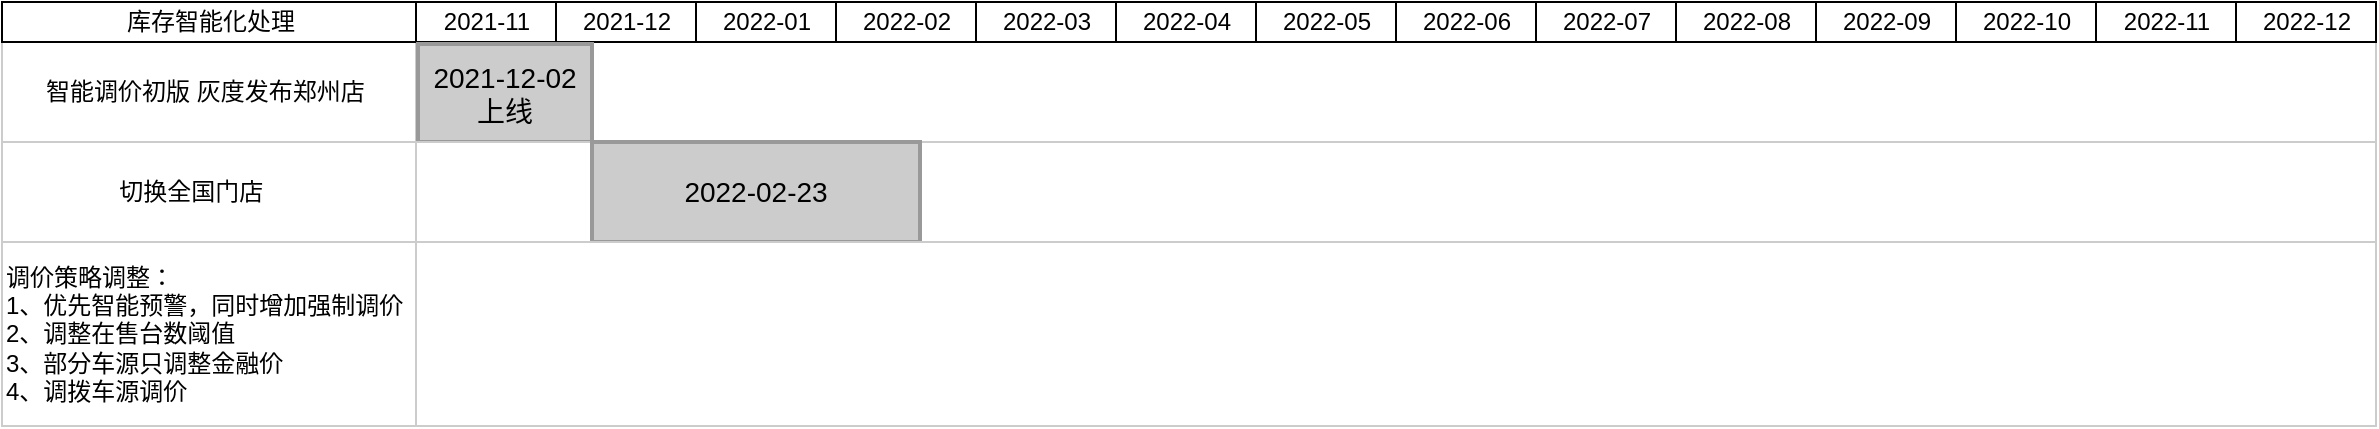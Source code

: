 <mxfile version="20.0.4" type="github">
  <diagram name="Page-1" id="fc2ac565-0d4e-3f0d-88b0-a54af1634ed7">
    <mxGraphModel dx="1258" dy="490" grid="0" gridSize="10" guides="1" tooltips="1" connect="0" arrows="1" fold="1" page="1" pageScale="1.5" pageWidth="1169" pageHeight="827" background="none" math="0" shadow="0">
      <root>
        <mxCell id="0" style=";html=1;" />
        <mxCell id="1" style=";html=1;" parent="0" />
        <mxCell id="75" value="&amp;nbsp; &amp;nbsp; &amp;nbsp; 智能调价初版 灰度发布郑州店" style="align=left;strokeColor=#CCCCCC;html=1;" parent="1" vertex="1">
          <mxGeometry x="410" y="150" width="207" height="50" as="geometry" />
        </mxCell>
        <mxCell id="2" value="库存智能化处理" style="strokeWidth=1;fontStyle=0;html=1;" parent="1" vertex="1">
          <mxGeometry x="410" y="130" width="207" height="20" as="geometry" />
        </mxCell>
        <mxCell id="67c90442a009f359-291" value="" style="align=left;strokeColor=#CCCCCC;html=1;" parent="1" vertex="1">
          <mxGeometry x="617" y="150" width="980" height="50" as="geometry" />
        </mxCell>
        <mxCell id="4" value="2021-11" style="strokeWidth=1;fontStyle=0;html=1;" parent="1" vertex="1">
          <mxGeometry x="617" y="130" width="70" height="20" as="geometry" />
        </mxCell>
        <mxCell id="67c90442a009f359-278" value="2021-12" style="strokeWidth=1;fontStyle=0;html=1;" parent="1" vertex="1">
          <mxGeometry x="687" y="130" width="70" height="20" as="geometry" />
        </mxCell>
        <mxCell id="67c90442a009f359-279" value="2022-01" style="strokeWidth=1;fontStyle=0;html=1;" parent="1" vertex="1">
          <mxGeometry x="757" y="130" width="70" height="20" as="geometry" />
        </mxCell>
        <mxCell id="67c90442a009f359-280" value="2022-02" style="strokeWidth=1;fontStyle=0;html=1;" parent="1" vertex="1">
          <mxGeometry x="827" y="130" width="70" height="20" as="geometry" />
        </mxCell>
        <mxCell id="67c90442a009f359-281" value="2022-03" style="strokeWidth=1;fontStyle=0;html=1;" parent="1" vertex="1">
          <mxGeometry x="897" y="130" width="70" height="20" as="geometry" />
        </mxCell>
        <mxCell id="67c90442a009f359-282" value="2022-04" style="strokeWidth=1;fontStyle=0;html=1;" parent="1" vertex="1">
          <mxGeometry x="967" y="130" width="70" height="20" as="geometry" />
        </mxCell>
        <mxCell id="67c90442a009f359-283" value="2022-05" style="strokeWidth=1;fontStyle=0;html=1;" parent="1" vertex="1">
          <mxGeometry x="1037" y="130" width="70" height="20" as="geometry" />
        </mxCell>
        <mxCell id="67c90442a009f359-284" value="2022-06" style="strokeWidth=1;fontStyle=0;html=1;" parent="1" vertex="1">
          <mxGeometry x="1107" y="130" width="70" height="20" as="geometry" />
        </mxCell>
        <mxCell id="67c90442a009f359-285" value="2022-07" style="strokeWidth=1;fontStyle=0;html=1;" parent="1" vertex="1">
          <mxGeometry x="1177" y="130" width="70" height="20" as="geometry" />
        </mxCell>
        <mxCell id="67c90442a009f359-286" value="2022-08" style="strokeWidth=1;fontStyle=0;html=1;" parent="1" vertex="1">
          <mxGeometry x="1247" y="130" width="70" height="20" as="geometry" />
        </mxCell>
        <mxCell id="67c90442a009f359-287" value="2022-09" style="strokeWidth=1;fontStyle=0;html=1;" parent="1" vertex="1">
          <mxGeometry x="1317" y="130" width="70" height="20" as="geometry" />
        </mxCell>
        <mxCell id="67c90442a009f359-288" value="2022-10" style="strokeWidth=1;fontStyle=0;html=1;" parent="1" vertex="1">
          <mxGeometry x="1387" y="130" width="70" height="20" as="geometry" />
        </mxCell>
        <mxCell id="67c90442a009f359-299" value="2021-12-02&lt;br&gt;上线" style="whiteSpace=wrap;html=1;strokeWidth=2;fillColor=#CCCCCC;gradientColor=none;fontSize=14;align=center;strokeColor=#999999;" parent="1" vertex="1">
          <mxGeometry x="618" y="151" width="87" height="49" as="geometry" />
        </mxCell>
        <mxCell id="I9fv8p5_7N1Rlb_XpEn9-100" value="2022-11" style="strokeWidth=1;fontStyle=0;html=1;" vertex="1" parent="1">
          <mxGeometry x="1457" y="130" width="70" height="20" as="geometry" />
        </mxCell>
        <mxCell id="I9fv8p5_7N1Rlb_XpEn9-101" value="2022-12" style="strokeWidth=1;fontStyle=0;html=1;" vertex="1" parent="1">
          <mxGeometry x="1527" y="130" width="70" height="20" as="geometry" />
        </mxCell>
        <mxCell id="I9fv8p5_7N1Rlb_XpEn9-103" value="&amp;nbsp; &amp;nbsp; &amp;nbsp; &amp;nbsp; &amp;nbsp; &amp;nbsp; &amp;nbsp; &amp;nbsp; &amp;nbsp;切换全国门店" style="align=left;strokeColor=#CCCCCC;html=1;" vertex="1" parent="1">
          <mxGeometry x="410" y="200" width="207" height="50" as="geometry" />
        </mxCell>
        <mxCell id="I9fv8p5_7N1Rlb_XpEn9-104" value="" style="align=left;strokeColor=#CCCCCC;html=1;" vertex="1" parent="1">
          <mxGeometry x="617" y="200" width="980" height="50" as="geometry" />
        </mxCell>
        <mxCell id="I9fv8p5_7N1Rlb_XpEn9-105" value="2022-02-23" style="whiteSpace=wrap;html=1;strokeWidth=2;fillColor=#CCCCCC;gradientColor=none;fontSize=14;align=center;strokeColor=#999999;" vertex="1" parent="1">
          <mxGeometry x="705" y="200" width="164" height="50" as="geometry" />
        </mxCell>
        <mxCell id="I9fv8p5_7N1Rlb_XpEn9-107" value="调价策略调整：&lt;br&gt;1、优先智能预警，同时增加强制调价&lt;br&gt;2、调整在售台数阈值&lt;br&gt;3、部分车源只调整金融价&lt;br&gt;4、调拨车源调价" style="align=left;strokeColor=#CCCCCC;html=1;" vertex="1" parent="1">
          <mxGeometry x="410" y="250" width="207" height="92" as="geometry" />
        </mxCell>
        <mxCell id="I9fv8p5_7N1Rlb_XpEn9-108" value="" style="align=left;strokeColor=#CCCCCC;html=1;" vertex="1" parent="1">
          <mxGeometry x="617" y="250" width="980" height="92" as="geometry" />
        </mxCell>
      </root>
    </mxGraphModel>
  </diagram>
</mxfile>
